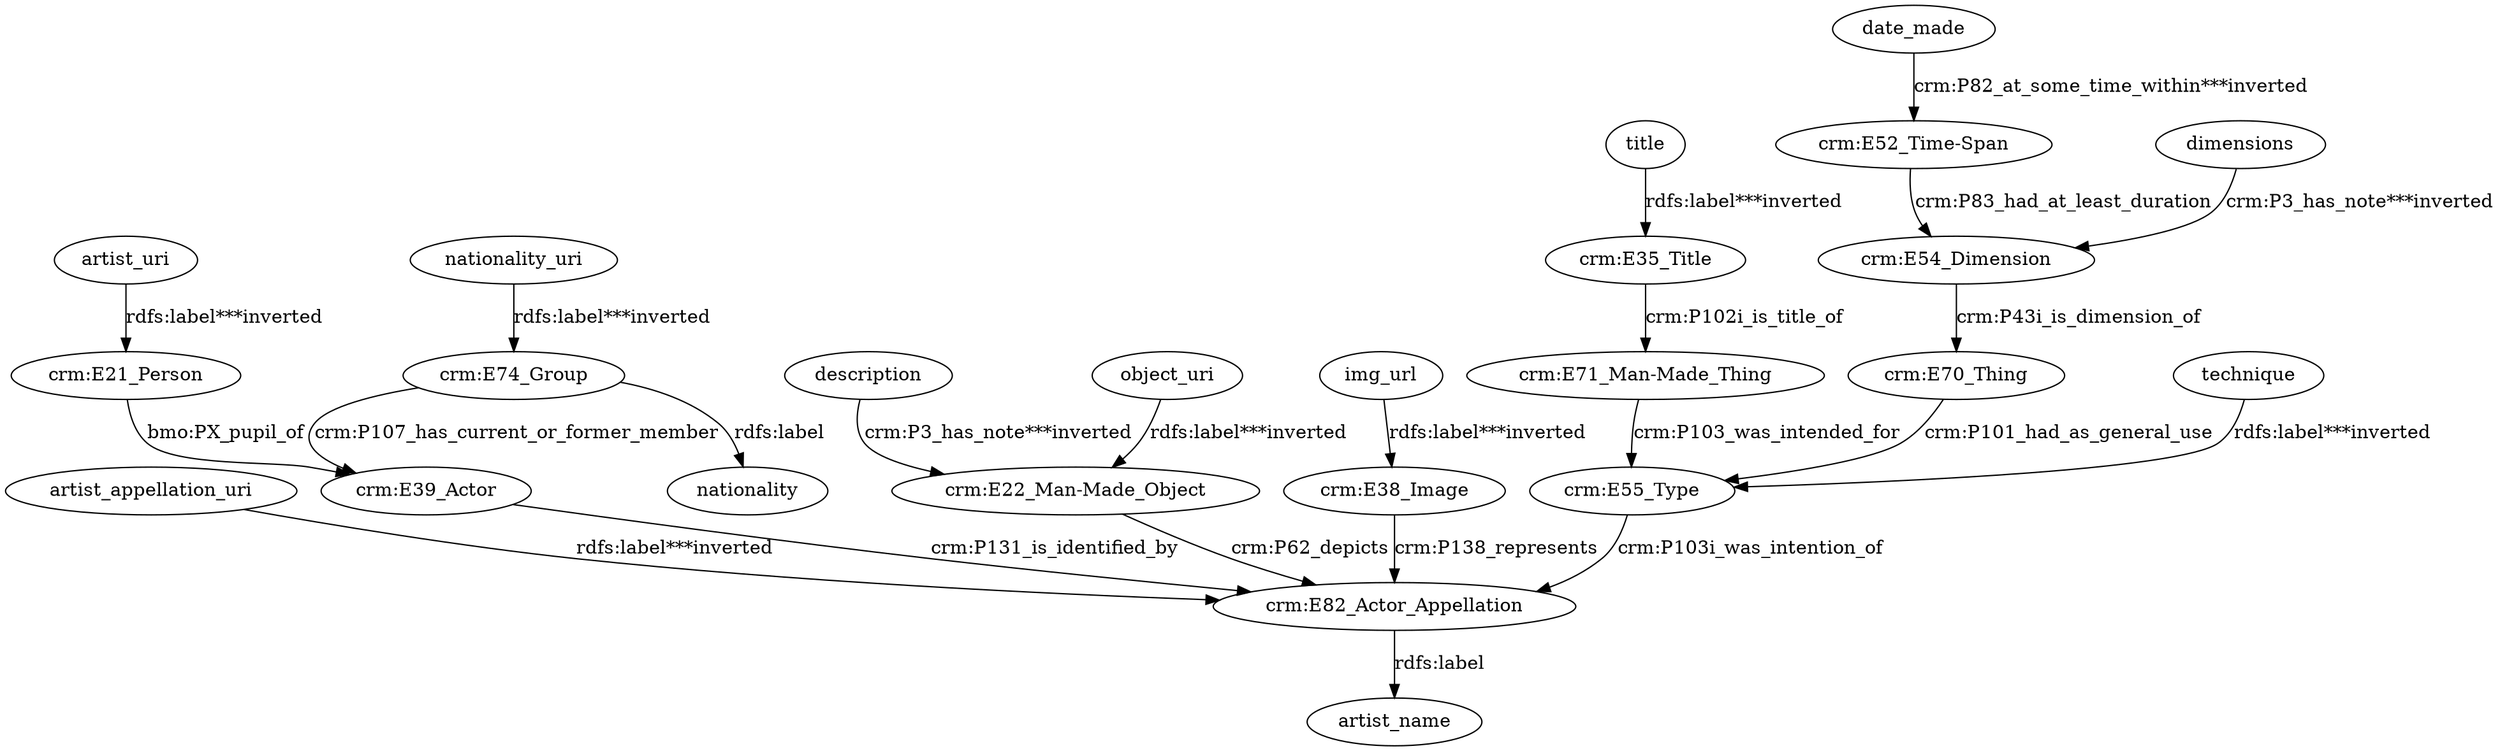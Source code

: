 digraph {
  artist_appellation_uri [type=attribute_name,label=artist_appellation_uri]
  "crm:E82_Actor_Appellation1" [type=class_uri,label="crm:E82_Actor_Appellation"]
  artist_uri [type=attribute_name,label=artist_uri]
  "crm:E21_Person1" [type=class_uri,label="crm:E21_Person"]
  "crm:E39_Actor" [type=class_uri,label="crm:E39_Actor"]
  "crm:E22_Man-Made_Object1" [type=class_uri,label="crm:E22_Man-Made_Object"]
  "crm:E35_Title1" [type=class_uri,label="crm:E35_Title"]
  "crm:E71_Man-Made_Thing" [type=class_uri,label="crm:E71_Man-Made_Thing"]
  "crm:E38_Image1" [type=class_uri,label="crm:E38_Image"]
  "crm:E52_Time-Span1" [type=class_uri,label="crm:E52_Time-Span"]
  "crm:E54_Dimension1" [type=class_uri,label="crm:E54_Dimension"]
  "crm:E70_Thing" [type=class_uri,label="crm:E70_Thing"]
  "crm:E55_Type1" [type=class_uri,label="crm:E55_Type"]
  "crm:E74_Group1" [type=class_uri,label="crm:E74_Group"]
  nationality [type=attribute_name,label=nationality]
  artist_name [type=attribute_name,label=artist_name]
  date_made [type=attribute_name,label=date_made]
  description [type=attribute_name,label=description]
  dimensions [type=attribute_name,label=dimensions]
  img_url [type=attribute_name,label=img_url]
  nationality_uri [type=attribute_name,label=nationality_uri]
  object_uri [type=attribute_name,label=object_uri]
  technique [type=attribute_name,label=technique]
  title [type=attribute_name,label=title]
  artist_appellation_uri -> "crm:E82_Actor_Appellation1" [type=st_property_uri,label="rdfs:label***inverted",weight=1]
  artist_uri -> "crm:E21_Person1" [type=st_property_uri,label="rdfs:label***inverted",weight=1]
  "crm:E21_Person1" -> "crm:E39_Actor" [label="bmo:PX_pupil_of",type=direct_property_uri,weight=1]
  "crm:E22_Man-Made_Object1" -> "crm:E82_Actor_Appellation1" [label="crm:P62_depicts",type=inherited,weight=4]
  "crm:E35_Title1" -> "crm:E71_Man-Made_Thing" [label="crm:P102i_is_title_of",type=direct_property_uri,weight=1]
  "crm:E38_Image1" -> "crm:E82_Actor_Appellation1" [label="crm:P138_represents",type=inherited,weight=4]
  "crm:E39_Actor" -> "crm:E82_Actor_Appellation1" [label="crm:P131_is_identified_by",type=direct_property_uri,weight=1]
  "crm:E52_Time-Span1" -> "crm:E54_Dimension1" [label="crm:P83_had_at_least_duration",type=direct_property_uri,weight=1]
  "crm:E54_Dimension1" -> "crm:E70_Thing" [label="crm:P43i_is_dimension_of",type=direct_property_uri,weight=1]
  "crm:E55_Type1" -> "crm:E82_Actor_Appellation1" [label="crm:P103i_was_intention_of",type=inherited,weight=4]
  "crm:E70_Thing" -> "crm:E55_Type1" [label="crm:P101_had_as_general_use",type=direct_property_uri,weight=1]
  "crm:E71_Man-Made_Thing" -> "crm:E55_Type1" [label="crm:P103_was_intended_for",type=direct_property_uri,weight=1]
  "crm:E74_Group1" -> "crm:E39_Actor" [label="crm:P107_has_current_or_former_member",type=direct_property_uri,weight=1]
  "crm:E74_Group1" -> nationality [label="rdfs:label",type=st_property_uri]
  "crm:E82_Actor_Appellation1" -> artist_name [label="rdfs:label",type=st_property_uri]
  date_made -> "crm:E52_Time-Span1" [type=st_property_uri,label="crm:P82_at_some_time_within***inverted",weight=1]
  description -> "crm:E22_Man-Made_Object1" [type=st_property_uri,label="crm:P3_has_note***inverted",weight=1]
  dimensions -> "crm:E54_Dimension1" [type=st_property_uri,label="crm:P3_has_note***inverted",weight=1]
  img_url -> "crm:E38_Image1" [type=st_property_uri,label="rdfs:label***inverted",weight=1]
  nationality_uri -> "crm:E74_Group1" [type=st_property_uri,label="rdfs:label***inverted",weight=1]
  object_uri -> "crm:E22_Man-Made_Object1" [type=st_property_uri,label="rdfs:label***inverted",weight=1]
  technique -> "crm:E55_Type1" [type=st_property_uri,label="rdfs:label***inverted",weight=1]
  title -> "crm:E35_Title1" [type=st_property_uri,label="rdfs:label***inverted",weight=1]
}
